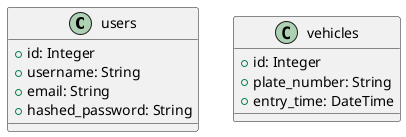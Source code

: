 @startuml

class users {
    +id: Integer
    +username: String
    +email: String
    +hashed_password: String
}

class vehicles {
    +id: Integer
    +plate_number: String
    +entry_time: DateTime
}

@enduml
